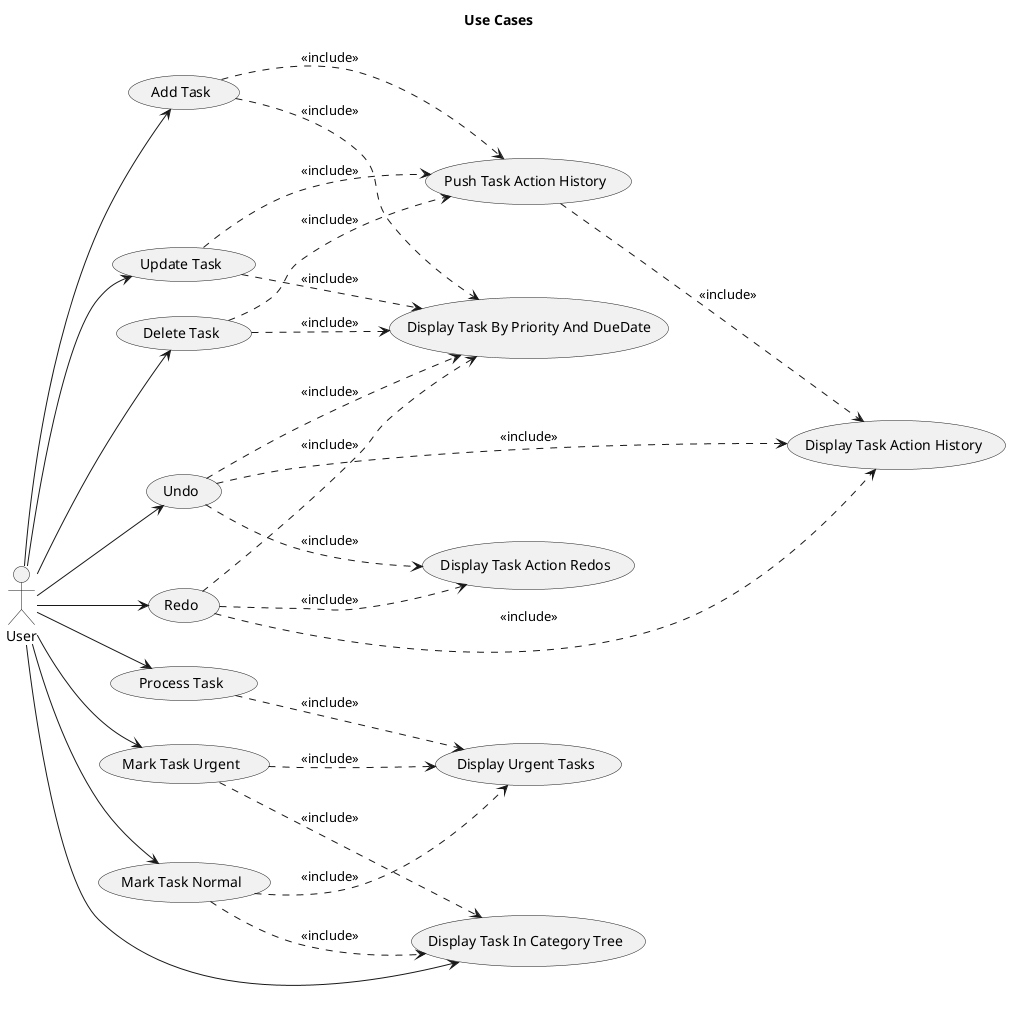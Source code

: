 @startuml UseCases
    left to right direction
    title Use Cases

actor User

usecase "Add Task" as UC101
usecase "Update Task" as UC102
usecase "Delete Task" as UC103
usecase "Display Task By Priority And DueDate" as UC104

usecase "Push Task Action History" as UC201
usecase "Undo" as UC202
usecase "Redo" as UC203
usecase "Display Task Action History" as UC204
usecase "Display Task Action Redos" as UC205

usecase "Mark Task Urgent" as UC301
usecase "Mark Task Normal" as UC302
usecase "Display Urgent Tasks" as UC303
usecase "Process Task" as UC304

usecase "Display Task In Category Tree" as UC501

User --> UC101
    UC101 ..> UC104 : <<include>>
    UC101 ..> UC201 : <<include>>
User --> UC102
    UC102 ..> UC104 : <<include>>
    UC102 ..> UC201 : <<include>>
User --> UC103
    UC103 ..> UC104 : <<include>>
    UC103 ..> UC201 : <<include>>
    
    UC201 ..> UC204 : <<include>>

User --> UC202
    UC202 ..> UC104 : <<include>>
    UC202 ..> UC204 : <<include>>
    UC202 ..> UC205 : <<include>>
User --> UC203
    UC203 ..> UC104 : <<include>>
    UC203 ..> UC204 : <<include>>
    UC203 ..> UC205 : <<include>>

User --> UC301
    UC301 ..> UC303 : <<include>>
    UC301 ..> UC501 : <<include>>
User --> UC302
    UC302 ..> UC303 : <<include>>
    UC302 ..> UC501 : <<include>>
User --> UC304
    UC304 ..> UC303 : <<include>>
    
User --> UC501
@enduml